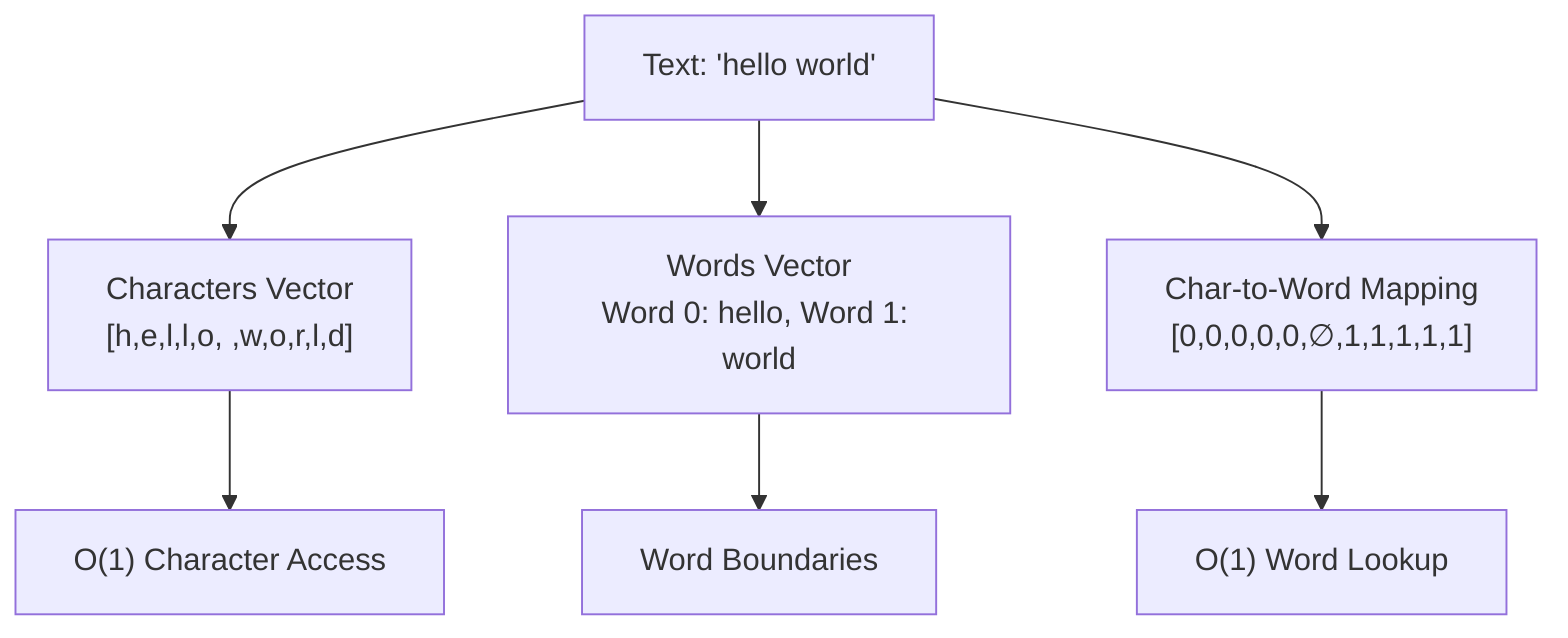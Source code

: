 graph TD
    A["Text: 'hello world'"] --> B["Characters Vector<br/>[h,e,l,l,o, ,w,o,r,l,d]"]
    A --> C["Words Vector<br/>Word 0: hello, Word 1: world"]
    A --> D["Char-to-Word Mapping<br/>[0,0,0,0,0,∅,1,1,1,1,1]"]

    B --> E["O(1) Character Access"]
    C --> F["Word Boundaries"]
    D --> G["O(1) Word Lookup"]